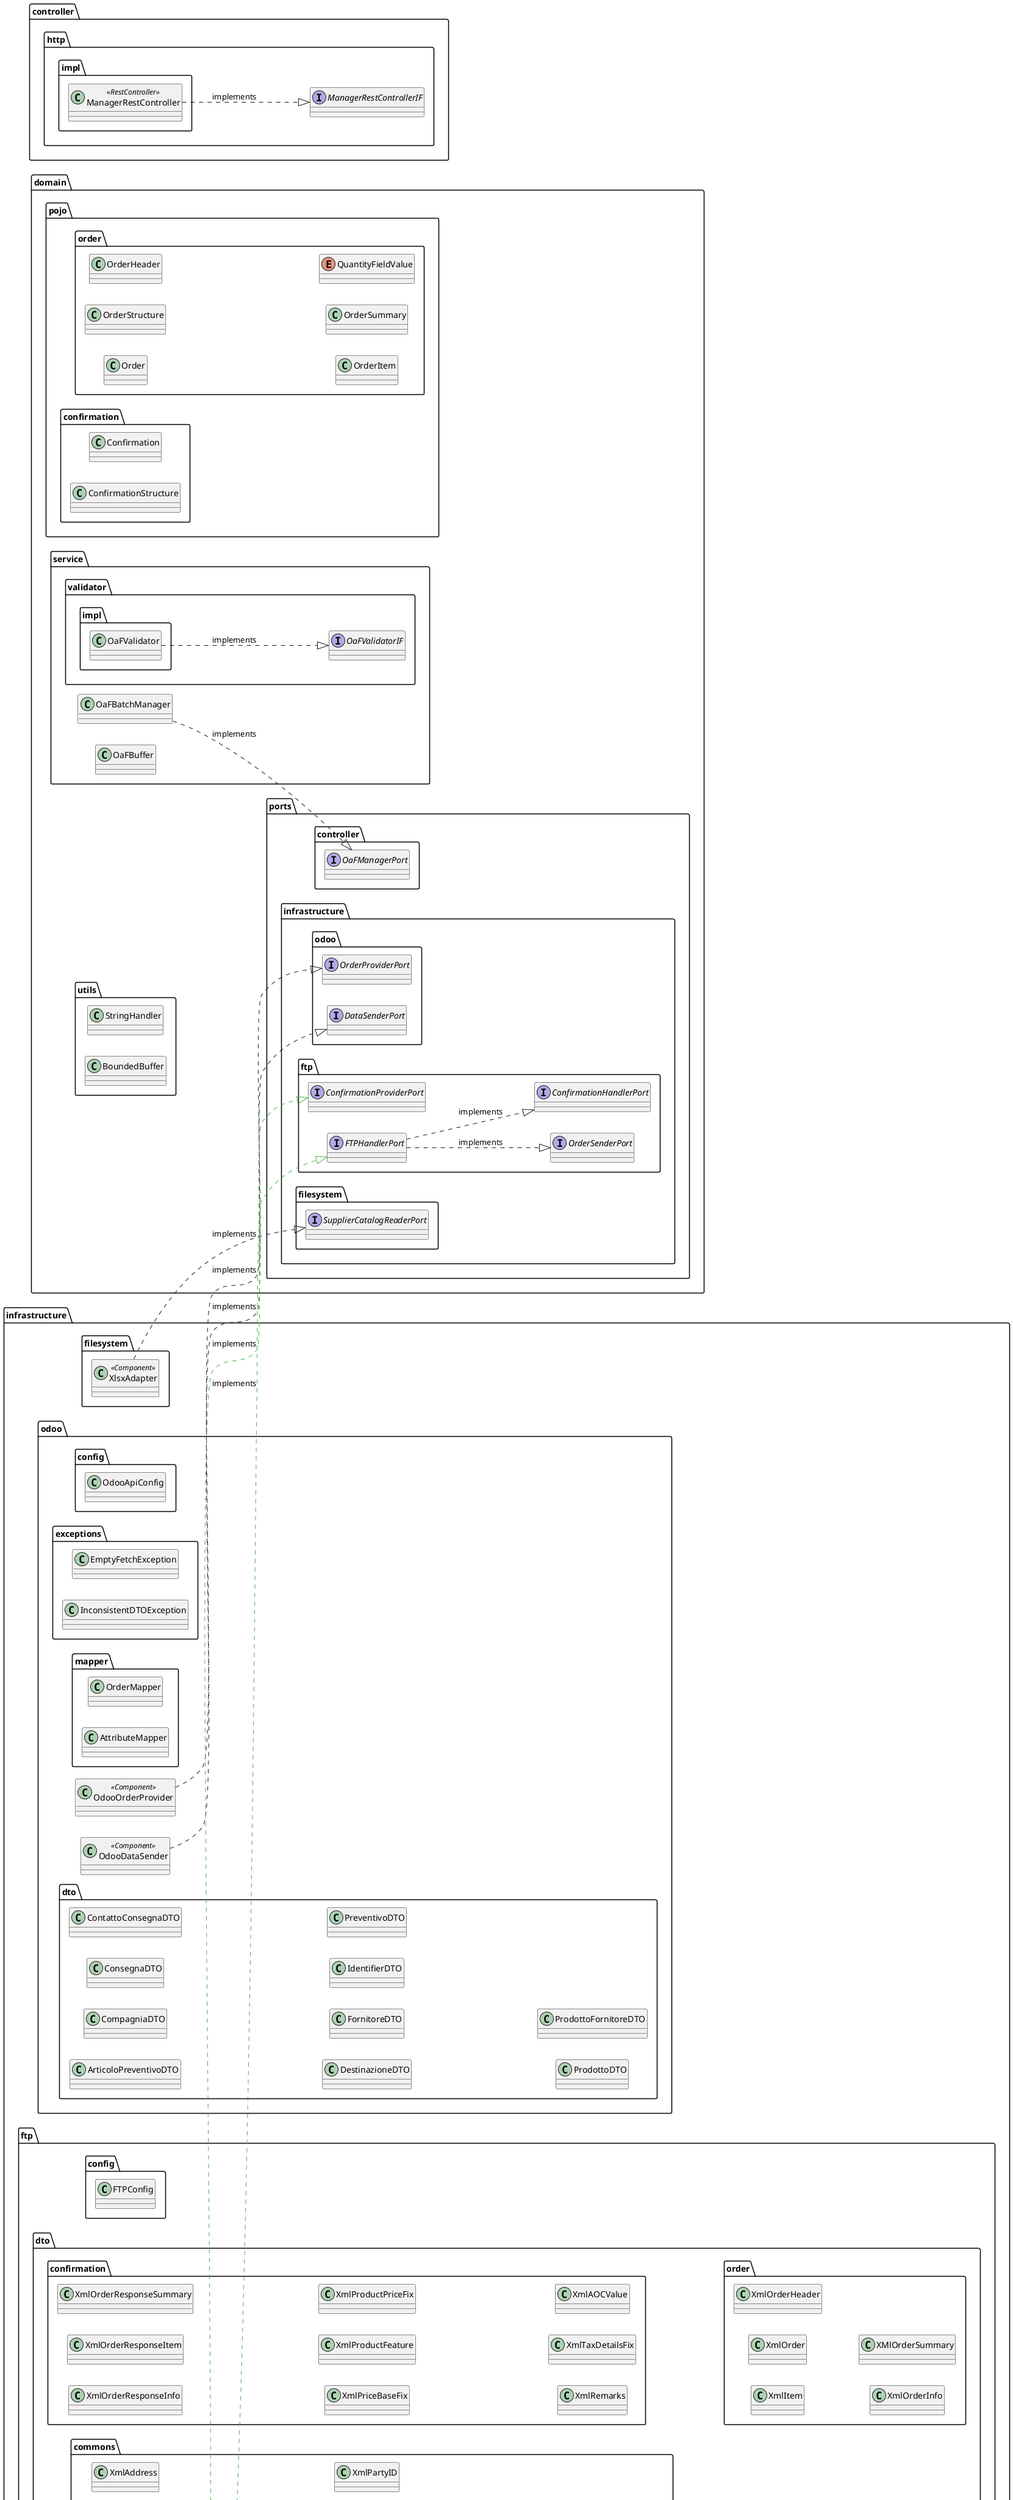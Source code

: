 @startuml
left to right direction


' Package diagram per com.beemediate.beemediate (completo, classi solo intestazione)

package controller.http{
    interface ManagerRestControllerIF
    package impl {
    class ManagerRestController <<RestController>>
    }
}

package domain {
  package pojo {
    package order {
      class Order
      class OrderStructure
      class OrderHeader
      class OrderItem
      class OrderSummary
      enum QuantityFieldValue
    }
    package confirmation {
      class Confirmation
      class ConfirmationStructure
    }
  }

  package ports {
    package infrastructure {
      package odoo {
        interface OrderProviderPort
        interface DataSenderPort
      }
      package ftp {
        interface FTPHandlerPort
        interface ConfirmationProviderPort
        interface OrderSenderPort
        interface ConfirmationHandlerPort
      }

      package filesystem {
        interface SupplierCatalogReaderPort
      }
    }
    package controller {
      interface OaFManagerPort
    }
  }

  package service {
    class OaFBatchManager
    class OaFBuffer
    package validator{
        interface OaFValidatorIF
        package impl{
            class OaFValidator
        }
    }
  }

  package utils {
    class StringHandler
    class BoundedBuffer
  }
}

package infrastructure {
  package odoo {
    class OdooOrderProvider <<Component>>
    class OdooDataSender <<Component>>


    package config {
        class OdooApiConfig
    }

    package exceptions {
      class EmptyFetchException
      class InconsistentDTOException
    }

    package mapper {
      class OrderMapper
      class AttributeMapper
    }

    package dto {
        class ArticoloPreventivoDTO
        class CompagniaDTO
        class ConsegnaDTO
        class ContattoConsegnaDTO
        class DestinazioneDTO
        class FornitoreDTO
        class IdentifierDTO
        class PreventivoDTO
        class ProdottoDTO
        class ProdottoFornitoreDTO
    }
  }

  package ftp {
    class FTPReader <<Component>>
    class FTPWriter <<Component>>

    package config {
      class FTPConfig
    }

    package dto {

      package confirmation {
          class XmlOrderResponseInfo
          class XmlOrderResponseItem
          class XmlOrderResponseSummary
          class XmlPriceBaseFix
          class XmlProductFeature
          class XmlProductPriceFix
          class XmlRemarks
          class XmlTaxDetailsFix
          class XmlAOCValue
      }

      package commons {
        class BuyerID
        enum PartyType
        enum DelivertDateType
        class XmlAddress
        class XmlDeliveryDate
        class XmlOrderPartiesReference
        class XmlParty
        class XmlPartyID
        class XmlProductID
        class XmlShipmentPartiesReference
      }
      package order {
        class XmlItem
        class XmlOrder
        class XmlOrderHeader
        class XmlOrderInfo
        class XMlOrderSummary
      }
    }

    package exceptions {
      class WrongPathException
    }

    package mapper {
      class DataMapper
    }
  }

  package filesystem {
    class XlsxAdapter <<Component>>
  }
}

' Relazioni (implementazioni / dipendenze)
ManagerRestController ..|> ManagerRestControllerIF : implements

OaFValidator ..|> domain.service.validator.OaFValidatorIF : implements
OaFBatchManager ..|> domain.ports.controller.OaFManagerPort : implements

OdooOrderProvider ..|> domain.ports.infrastructure.odoo.OrderProviderPort : implements
OdooDataSender ..|> domain.ports.infrastructure.odoo.DataSenderPort : implements
FTPWriter -[#41B343,dashed]-|> domain.ports.infrastructure.ftp.FTPHandlerPort : implements
FTPReader -[#41B343,dashed]-|> domain.ports.infrastructure.ftp.ConfirmationProviderPort : implements
FTPHandlerPort ..|> ConfirmationHandlerPort  : implements
FTPHandlerPort ..|> OrderSenderPort  : implements
XlsxAdapter ..|> domain.ports.infrastructure.filesystem.SupplierCatalogReaderPort : implements


@enduml